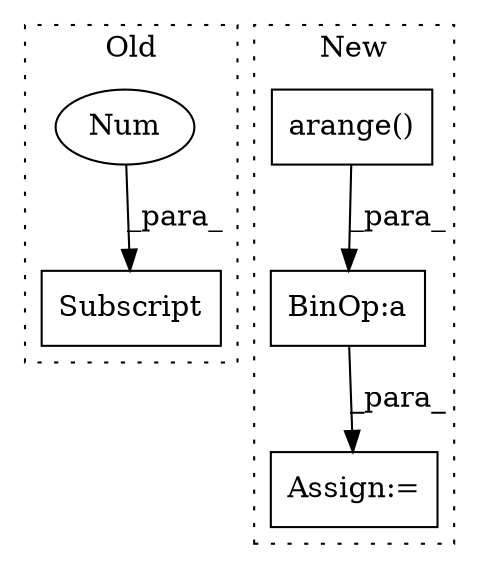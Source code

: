 digraph G {
subgraph cluster0 {
1 [label="Subscript" a="63" s="2974,0" l="10,0" shape="box"];
5 [label="Num" a="76" s="2982" l="1" shape="ellipse"];
label = "Old";
style="dotted";
}
subgraph cluster1 {
2 [label="arange()" a="75" s="3134,3148" l="13,24" shape="box"];
3 [label="Assign:=" a="68" s="3305" l="3" shape="box"];
4 [label="BinOp:a" a="82" s="3224" l="3" shape="box"];
label = "New";
style="dotted";
}
2 -> 4 [label="_para_"];
4 -> 3 [label="_para_"];
5 -> 1 [label="_para_"];
}